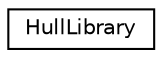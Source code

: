 digraph "Graphical Class Hierarchy"
{
  edge [fontname="Helvetica",fontsize="10",labelfontname="Helvetica",labelfontsize="10"];
  node [fontname="Helvetica",fontsize="10",shape=record];
  rankdir="LR";
  Node1 [label="HullLibrary",height=0.2,width=0.4,color="black", fillcolor="white", style="filled",URL="$class_hull_library.html"];
}
